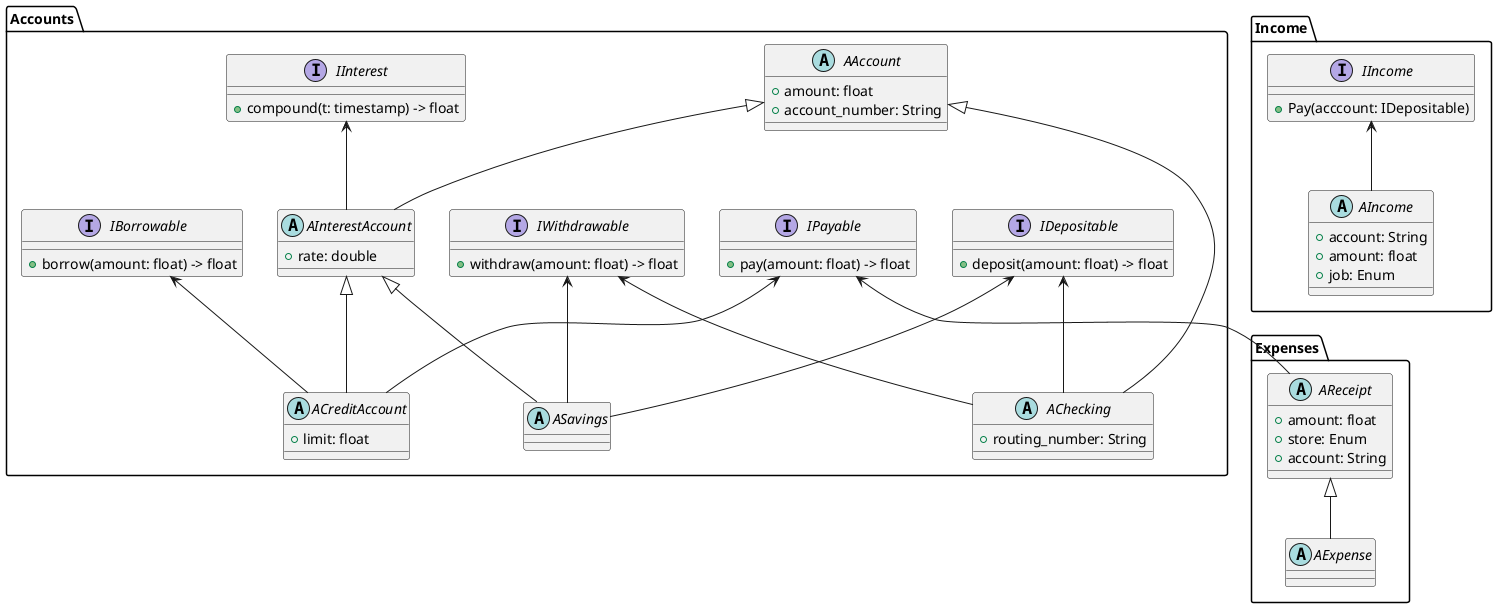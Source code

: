 @startuml
package Accounts {
    interface IDepositable {
    + deposit(amount: float) -> float
    }

    interface IWithdrawable {
    + withdraw(amount: float) -> float
    }

    interface IPayable {
    + pay(amount: float) -> float
    }

    interface IBorrowable {
    + borrow(amount: float) -> float
    }

    abstract class AAccount {
    + amount: float
    + account_number: String
    }

    interface IInterest {
    + compound(t: timestamp) -> float
    }

    abstract class AInterestAccount {
    + rate: double
    }

    IInterest <-- AInterestAccount
    AAccount <|-- AInterestAccount

    abstract class ACreditAccount {
    + limit: float
    }

    IBorrowable <-- ACreditAccount
    IPayable <-- ACreditAccount
    AInterestAccount <|-- ACreditAccount

    abstract class ASavings {
    }

    IDepositable <-- ASavings
    IWithdrawable <-- ASavings
    AInterestAccount <|-- ASavings

    abstract class AChecking {
    + routing_number: String
    }

    IDepositable <-- AChecking
    IWithdrawable <-- AChecking
    AAccount <|-- AChecking
}

package Expenses {
    abstract class AReceipt {
    + amount: float
    + store: Enum
    + account: String
    }
    IPayable <-- AReceipt

    abstract class AExpense {
    }

    AReceipt <|-- AExpense
}

package Income {
    interface IIncome {
    + Pay(acccount: IDepositable)
    }

    abstract class AIncome {
    + account: String
    + amount: float
    + job: Enum
    }

    IIncome <-- AIncome
}
@enduml